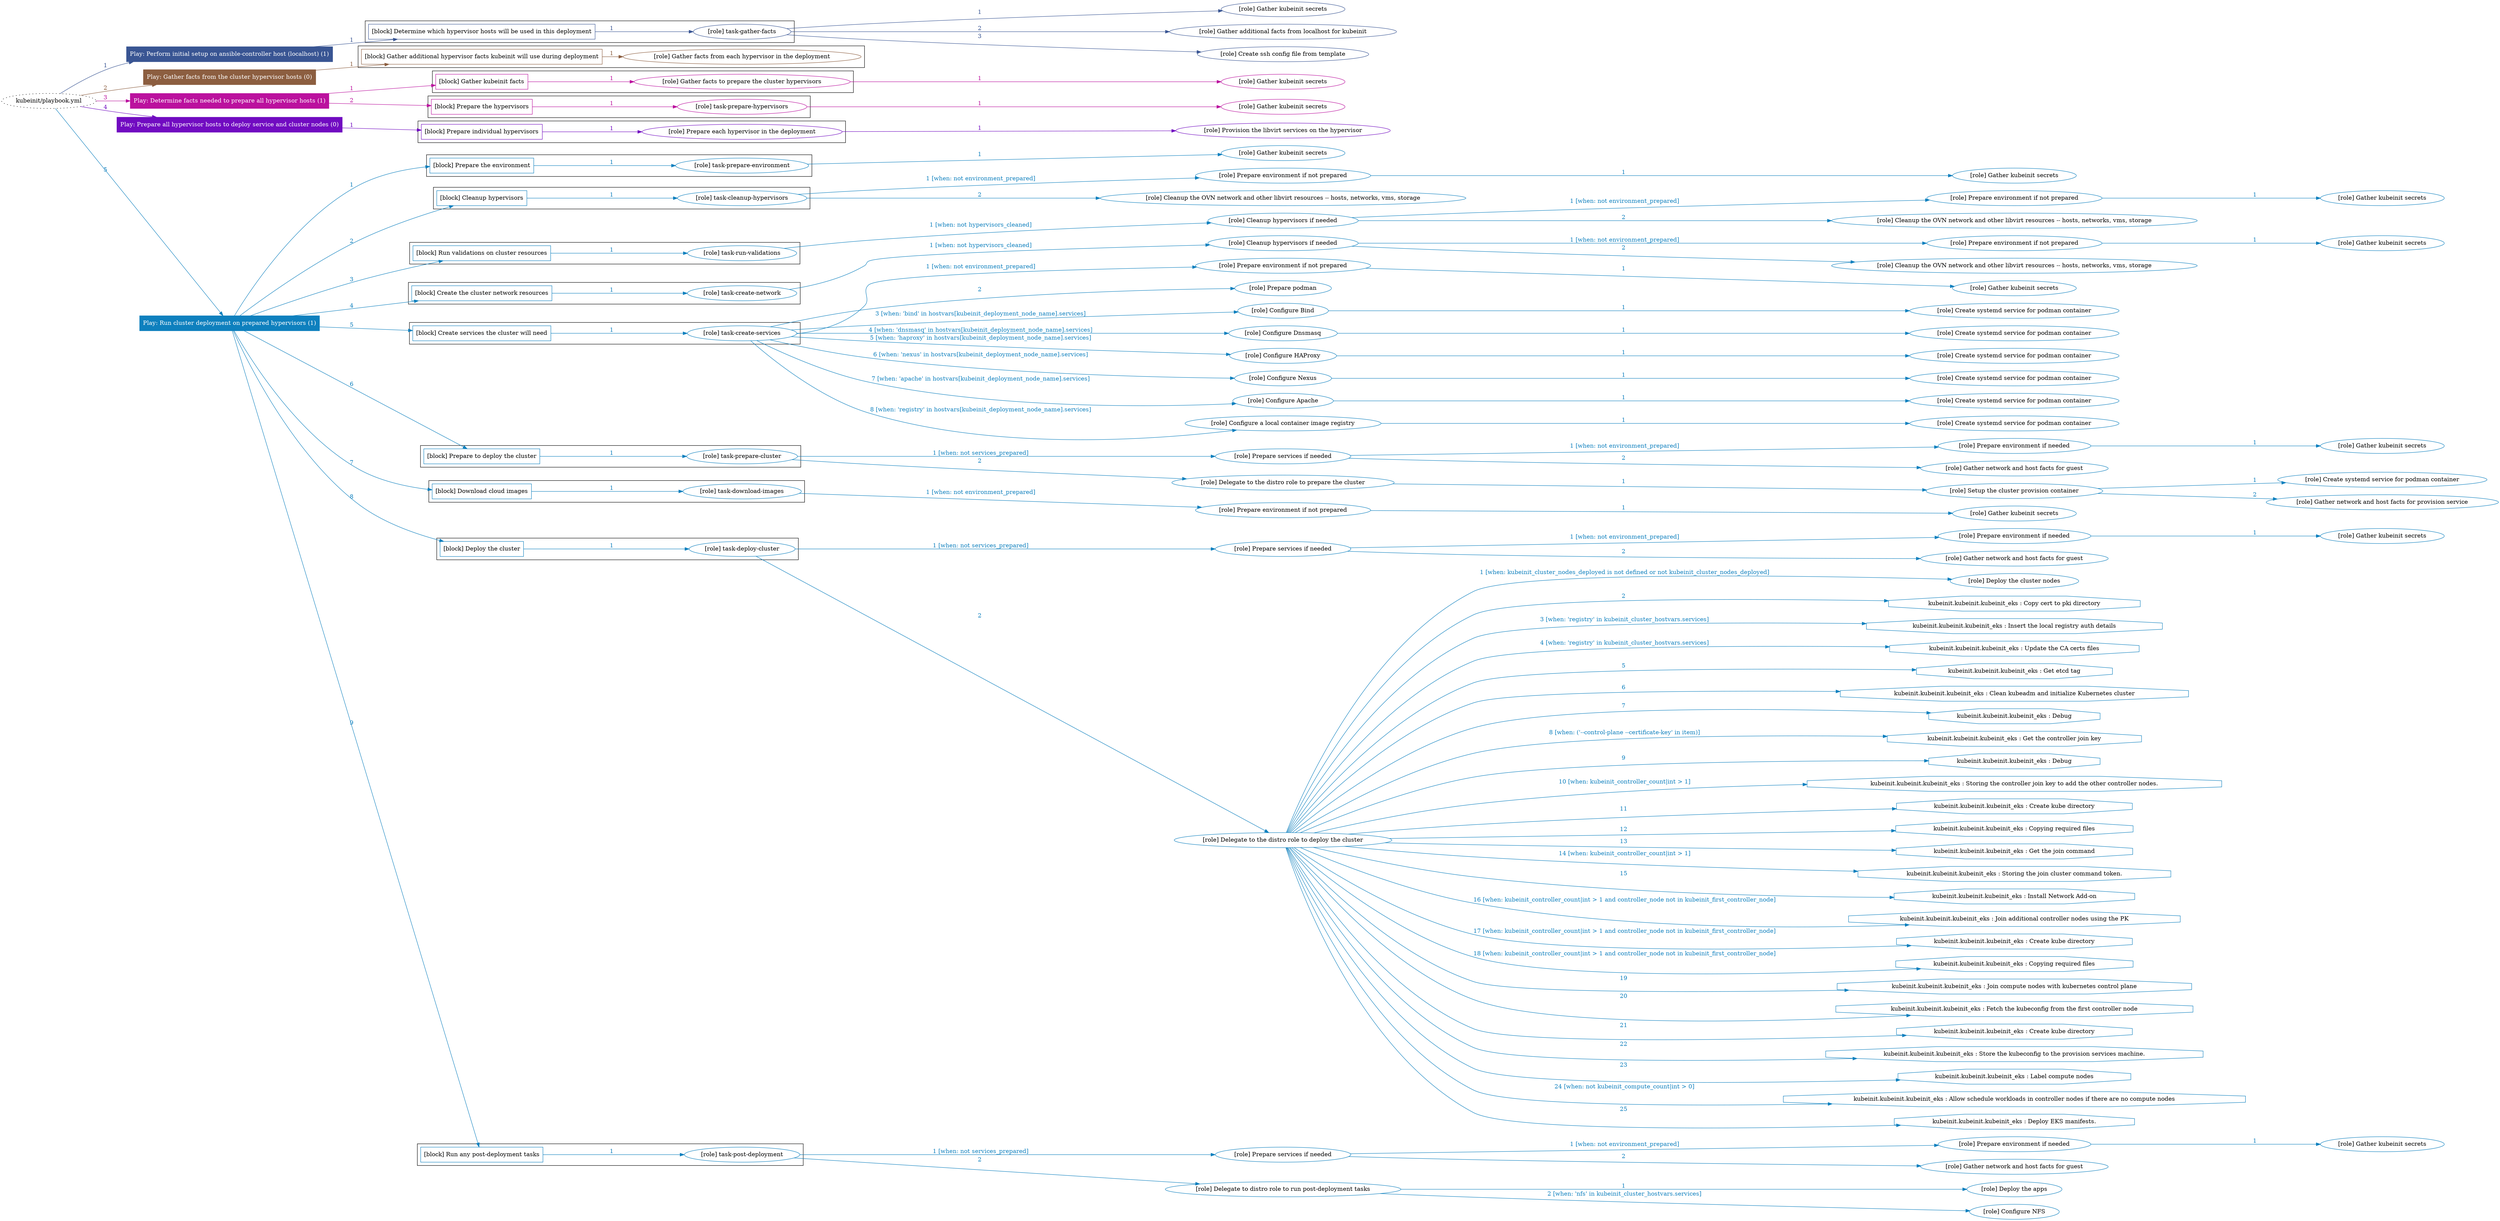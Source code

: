 digraph {
	graph [concentrate=true ordering=in rankdir=LR ratio=fill]
	edge [esep=5 sep=10]
	"kubeinit/playbook.yml" [URL="/home/runner/work/kubeinit/kubeinit/kubeinit/playbook.yml" id=playbook_3ee952a2 style=dotted]
	play_ba0feb78 [label="Play: Perform initial setup on ansible-controller host (localhost) (1)" URL="/home/runner/work/kubeinit/kubeinit/kubeinit/playbook.yml" color="#395593" fontcolor="#ffffff" id=play_ba0feb78 shape=box style=filled tooltip=localhost]
	"kubeinit/playbook.yml" -> play_ba0feb78 [label="1 " color="#395593" fontcolor="#395593" id=edge_c7c67ea5 labeltooltip="1 " tooltip="1 "]
	subgraph "Gather kubeinit secrets" {
		role_944cac43 [label="[role] Gather kubeinit secrets" URL="/home/runner/.ansible/collections/ansible_collections/kubeinit/kubeinit/roles/kubeinit_prepare/tasks/build_hypervisors_group.yml" color="#395593" id=role_944cac43 tooltip="Gather kubeinit secrets"]
	}
	subgraph "Gather additional facts from localhost for kubeinit" {
		role_62daacd0 [label="[role] Gather additional facts from localhost for kubeinit" URL="/home/runner/.ansible/collections/ansible_collections/kubeinit/kubeinit/roles/kubeinit_prepare/tasks/build_hypervisors_group.yml" color="#395593" id=role_62daacd0 tooltip="Gather additional facts from localhost for kubeinit"]
	}
	subgraph "Create ssh config file from template" {
		role_343d8e26 [label="[role] Create ssh config file from template" URL="/home/runner/.ansible/collections/ansible_collections/kubeinit/kubeinit/roles/kubeinit_prepare/tasks/build_hypervisors_group.yml" color="#395593" id=role_343d8e26 tooltip="Create ssh config file from template"]
	}
	subgraph "task-gather-facts" {
		role_5408a640 [label="[role] task-gather-facts" URL="/home/runner/work/kubeinit/kubeinit/kubeinit/playbook.yml" color="#395593" id=role_5408a640 tooltip="task-gather-facts"]
		role_5408a640 -> role_944cac43 [label="1 " color="#395593" fontcolor="#395593" id=edge_945eb124 labeltooltip="1 " tooltip="1 "]
		role_5408a640 -> role_62daacd0 [label="2 " color="#395593" fontcolor="#395593" id=edge_cf0cb729 labeltooltip="2 " tooltip="2 "]
		role_5408a640 -> role_343d8e26 [label="3 " color="#395593" fontcolor="#395593" id=edge_506ab3a7 labeltooltip="3 " tooltip="3 "]
	}
	subgraph "Play: Perform initial setup on ansible-controller host (localhost) (1)" {
		play_ba0feb78 -> block_be2eff20 [label=1 color="#395593" fontcolor="#395593" id=edge_b056ac0c labeltooltip=1 tooltip=1]
		subgraph cluster_block_be2eff20 {
			block_be2eff20 [label="[block] Determine which hypervisor hosts will be used in this deployment" URL="/home/runner/work/kubeinit/kubeinit/kubeinit/playbook.yml" color="#395593" id=block_be2eff20 labeltooltip="Determine which hypervisor hosts will be used in this deployment" shape=box tooltip="Determine which hypervisor hosts will be used in this deployment"]
			block_be2eff20 -> role_5408a640 [label="1 " color="#395593" fontcolor="#395593" id=edge_d4e45f1b labeltooltip="1 " tooltip="1 "]
		}
	}
	play_84fc881b [label="Play: Gather facts from the cluster hypervisor hosts (0)" URL="/home/runner/work/kubeinit/kubeinit/kubeinit/playbook.yml" color="#8c5e40" fontcolor="#ffffff" id=play_84fc881b shape=box style=filled tooltip="Play: Gather facts from the cluster hypervisor hosts (0)"]
	"kubeinit/playbook.yml" -> play_84fc881b [label="2 " color="#8c5e40" fontcolor="#8c5e40" id=edge_6d83d24b labeltooltip="2 " tooltip="2 "]
	subgraph "Gather facts from each hypervisor in the deployment" {
		role_9ac9ac7e [label="[role] Gather facts from each hypervisor in the deployment" URL="/home/runner/work/kubeinit/kubeinit/kubeinit/playbook.yml" color="#8c5e40" id=role_9ac9ac7e tooltip="Gather facts from each hypervisor in the deployment"]
	}
	subgraph "Play: Gather facts from the cluster hypervisor hosts (0)" {
		play_84fc881b -> block_0f84c279 [label=1 color="#8c5e40" fontcolor="#8c5e40" id=edge_219bf126 labeltooltip=1 tooltip=1]
		subgraph cluster_block_0f84c279 {
			block_0f84c279 [label="[block] Gather additional hypervisor facts kubeinit will use during deployment" URL="/home/runner/work/kubeinit/kubeinit/kubeinit/playbook.yml" color="#8c5e40" id=block_0f84c279 labeltooltip="Gather additional hypervisor facts kubeinit will use during deployment" shape=box tooltip="Gather additional hypervisor facts kubeinit will use during deployment"]
			block_0f84c279 -> role_9ac9ac7e [label="1 " color="#8c5e40" fontcolor="#8c5e40" id=edge_7ecad53a labeltooltip="1 " tooltip="1 "]
		}
	}
	play_9b468c0a [label="Play: Determine facts needed to prepare all hypervisor hosts (1)" URL="/home/runner/work/kubeinit/kubeinit/kubeinit/playbook.yml" color="#bb119e" fontcolor="#ffffff" id=play_9b468c0a shape=box style=filled tooltip=localhost]
	"kubeinit/playbook.yml" -> play_9b468c0a [label="3 " color="#bb119e" fontcolor="#bb119e" id=edge_231fa769 labeltooltip="3 " tooltip="3 "]
	subgraph "Gather kubeinit secrets" {
		role_0b7d9aa3 [label="[role] Gather kubeinit secrets" URL="/home/runner/.ansible/collections/ansible_collections/kubeinit/kubeinit/roles/kubeinit_prepare/tasks/gather_kubeinit_facts.yml" color="#bb119e" id=role_0b7d9aa3 tooltip="Gather kubeinit secrets"]
	}
	subgraph "Gather facts to prepare the cluster hypervisors" {
		role_aadf6591 [label="[role] Gather facts to prepare the cluster hypervisors" URL="/home/runner/work/kubeinit/kubeinit/kubeinit/playbook.yml" color="#bb119e" id=role_aadf6591 tooltip="Gather facts to prepare the cluster hypervisors"]
		role_aadf6591 -> role_0b7d9aa3 [label="1 " color="#bb119e" fontcolor="#bb119e" id=edge_06341529 labeltooltip="1 " tooltip="1 "]
	}
	subgraph "Gather kubeinit secrets" {
		role_3a18604d [label="[role] Gather kubeinit secrets" URL="/home/runner/.ansible/collections/ansible_collections/kubeinit/kubeinit/roles/kubeinit_prepare/tasks/gather_kubeinit_facts.yml" color="#bb119e" id=role_3a18604d tooltip="Gather kubeinit secrets"]
	}
	subgraph "task-prepare-hypervisors" {
		role_859c8a1f [label="[role] task-prepare-hypervisors" URL="/home/runner/work/kubeinit/kubeinit/kubeinit/playbook.yml" color="#bb119e" id=role_859c8a1f tooltip="task-prepare-hypervisors"]
		role_859c8a1f -> role_3a18604d [label="1 " color="#bb119e" fontcolor="#bb119e" id=edge_ebeebd54 labeltooltip="1 " tooltip="1 "]
	}
	subgraph "Play: Determine facts needed to prepare all hypervisor hosts (1)" {
		play_9b468c0a -> block_e775e831 [label=1 color="#bb119e" fontcolor="#bb119e" id=edge_fc9d6da8 labeltooltip=1 tooltip=1]
		subgraph cluster_block_e775e831 {
			block_e775e831 [label="[block] Gather kubeinit facts" URL="/home/runner/work/kubeinit/kubeinit/kubeinit/playbook.yml" color="#bb119e" id=block_e775e831 labeltooltip="Gather kubeinit facts" shape=box tooltip="Gather kubeinit facts"]
			block_e775e831 -> role_aadf6591 [label="1 " color="#bb119e" fontcolor="#bb119e" id=edge_c0a88094 labeltooltip="1 " tooltip="1 "]
		}
		play_9b468c0a -> block_c07fa88f [label=2 color="#bb119e" fontcolor="#bb119e" id=edge_c18ee586 labeltooltip=2 tooltip=2]
		subgraph cluster_block_c07fa88f {
			block_c07fa88f [label="[block] Prepare the hypervisors" URL="/home/runner/work/kubeinit/kubeinit/kubeinit/playbook.yml" color="#bb119e" id=block_c07fa88f labeltooltip="Prepare the hypervisors" shape=box tooltip="Prepare the hypervisors"]
			block_c07fa88f -> role_859c8a1f [label="1 " color="#bb119e" fontcolor="#bb119e" id=edge_913e4cd0 labeltooltip="1 " tooltip="1 "]
		}
	}
	play_32a0a2e1 [label="Play: Prepare all hypervisor hosts to deploy service and cluster nodes (0)" URL="/home/runner/work/kubeinit/kubeinit/kubeinit/playbook.yml" color="#710bc1" fontcolor="#ffffff" id=play_32a0a2e1 shape=box style=filled tooltip="Play: Prepare all hypervisor hosts to deploy service and cluster nodes (0)"]
	"kubeinit/playbook.yml" -> play_32a0a2e1 [label="4 " color="#710bc1" fontcolor="#710bc1" id=edge_dfdbf55c labeltooltip="4 " tooltip="4 "]
	subgraph "Provision the libvirt services on the hypervisor" {
		role_734786d5 [label="[role] Provision the libvirt services on the hypervisor" URL="/home/runner/.ansible/collections/ansible_collections/kubeinit/kubeinit/roles/kubeinit_prepare/tasks/prepare_hypervisor.yml" color="#710bc1" id=role_734786d5 tooltip="Provision the libvirt services on the hypervisor"]
	}
	subgraph "Prepare each hypervisor in the deployment" {
		role_32196d3d [label="[role] Prepare each hypervisor in the deployment" URL="/home/runner/work/kubeinit/kubeinit/kubeinit/playbook.yml" color="#710bc1" id=role_32196d3d tooltip="Prepare each hypervisor in the deployment"]
		role_32196d3d -> role_734786d5 [label="1 " color="#710bc1" fontcolor="#710bc1" id=edge_f4b572ef labeltooltip="1 " tooltip="1 "]
	}
	subgraph "Play: Prepare all hypervisor hosts to deploy service and cluster nodes (0)" {
		play_32a0a2e1 -> block_78fc3a01 [label=1 color="#710bc1" fontcolor="#710bc1" id=edge_8055359b labeltooltip=1 tooltip=1]
		subgraph cluster_block_78fc3a01 {
			block_78fc3a01 [label="[block] Prepare individual hypervisors" URL="/home/runner/work/kubeinit/kubeinit/kubeinit/playbook.yml" color="#710bc1" id=block_78fc3a01 labeltooltip="Prepare individual hypervisors" shape=box tooltip="Prepare individual hypervisors"]
			block_78fc3a01 -> role_32196d3d [label="1 " color="#710bc1" fontcolor="#710bc1" id=edge_0a0dc5bd labeltooltip="1 " tooltip="1 "]
		}
	}
	play_aada8bc4 [label="Play: Run cluster deployment on prepared hypervisors (1)" URL="/home/runner/work/kubeinit/kubeinit/kubeinit/playbook.yml" color="#0e80be" fontcolor="#ffffff" id=play_aada8bc4 shape=box style=filled tooltip=localhost]
	"kubeinit/playbook.yml" -> play_aada8bc4 [label="5 " color="#0e80be" fontcolor="#0e80be" id=edge_956b2586 labeltooltip="5 " tooltip="5 "]
	subgraph "Gather kubeinit secrets" {
		role_219ef1f2 [label="[role] Gather kubeinit secrets" URL="/home/runner/.ansible/collections/ansible_collections/kubeinit/kubeinit/roles/kubeinit_prepare/tasks/gather_kubeinit_facts.yml" color="#0e80be" id=role_219ef1f2 tooltip="Gather kubeinit secrets"]
	}
	subgraph "task-prepare-environment" {
		role_6a949d13 [label="[role] task-prepare-environment" URL="/home/runner/work/kubeinit/kubeinit/kubeinit/playbook.yml" color="#0e80be" id=role_6a949d13 tooltip="task-prepare-environment"]
		role_6a949d13 -> role_219ef1f2 [label="1 " color="#0e80be" fontcolor="#0e80be" id=edge_9e293e15 labeltooltip="1 " tooltip="1 "]
	}
	subgraph "Gather kubeinit secrets" {
		role_154ec38b [label="[role] Gather kubeinit secrets" URL="/home/runner/.ansible/collections/ansible_collections/kubeinit/kubeinit/roles/kubeinit_prepare/tasks/gather_kubeinit_facts.yml" color="#0e80be" id=role_154ec38b tooltip="Gather kubeinit secrets"]
	}
	subgraph "Prepare environment if not prepared" {
		role_ecf63619 [label="[role] Prepare environment if not prepared" URL="/home/runner/.ansible/collections/ansible_collections/kubeinit/kubeinit/roles/kubeinit_prepare/tasks/cleanup_hypervisors.yml" color="#0e80be" id=role_ecf63619 tooltip="Prepare environment if not prepared"]
		role_ecf63619 -> role_154ec38b [label="1 " color="#0e80be" fontcolor="#0e80be" id=edge_0348b186 labeltooltip="1 " tooltip="1 "]
	}
	subgraph "Cleanup the OVN network and other libvirt resources -- hosts, networks, vms, storage" {
		role_65b3e72e [label="[role] Cleanup the OVN network and other libvirt resources -- hosts, networks, vms, storage" URL="/home/runner/.ansible/collections/ansible_collections/kubeinit/kubeinit/roles/kubeinit_prepare/tasks/cleanup_hypervisors.yml" color="#0e80be" id=role_65b3e72e tooltip="Cleanup the OVN network and other libvirt resources -- hosts, networks, vms, storage"]
	}
	subgraph "task-cleanup-hypervisors" {
		role_6dd6a771 [label="[role] task-cleanup-hypervisors" URL="/home/runner/work/kubeinit/kubeinit/kubeinit/playbook.yml" color="#0e80be" id=role_6dd6a771 tooltip="task-cleanup-hypervisors"]
		role_6dd6a771 -> role_ecf63619 [label="1 [when: not environment_prepared]" color="#0e80be" fontcolor="#0e80be" id=edge_b43eeb0f labeltooltip="1 [when: not environment_prepared]" tooltip="1 [when: not environment_prepared]"]
		role_6dd6a771 -> role_65b3e72e [label="2 " color="#0e80be" fontcolor="#0e80be" id=edge_33b41bdb labeltooltip="2 " tooltip="2 "]
	}
	subgraph "Gather kubeinit secrets" {
		role_d6b7e18d [label="[role] Gather kubeinit secrets" URL="/home/runner/.ansible/collections/ansible_collections/kubeinit/kubeinit/roles/kubeinit_prepare/tasks/gather_kubeinit_facts.yml" color="#0e80be" id=role_d6b7e18d tooltip="Gather kubeinit secrets"]
	}
	subgraph "Prepare environment if not prepared" {
		role_f5e066d1 [label="[role] Prepare environment if not prepared" URL="/home/runner/.ansible/collections/ansible_collections/kubeinit/kubeinit/roles/kubeinit_prepare/tasks/cleanup_hypervisors.yml" color="#0e80be" id=role_f5e066d1 tooltip="Prepare environment if not prepared"]
		role_f5e066d1 -> role_d6b7e18d [label="1 " color="#0e80be" fontcolor="#0e80be" id=edge_116c729b labeltooltip="1 " tooltip="1 "]
	}
	subgraph "Cleanup the OVN network and other libvirt resources -- hosts, networks, vms, storage" {
		role_8f8931eb [label="[role] Cleanup the OVN network and other libvirt resources -- hosts, networks, vms, storage" URL="/home/runner/.ansible/collections/ansible_collections/kubeinit/kubeinit/roles/kubeinit_prepare/tasks/cleanup_hypervisors.yml" color="#0e80be" id=role_8f8931eb tooltip="Cleanup the OVN network and other libvirt resources -- hosts, networks, vms, storage"]
	}
	subgraph "Cleanup hypervisors if needed" {
		role_5294849a [label="[role] Cleanup hypervisors if needed" URL="/home/runner/.ansible/collections/ansible_collections/kubeinit/kubeinit/roles/kubeinit_validations/tasks/main.yml" color="#0e80be" id=role_5294849a tooltip="Cleanup hypervisors if needed"]
		role_5294849a -> role_f5e066d1 [label="1 [when: not environment_prepared]" color="#0e80be" fontcolor="#0e80be" id=edge_402080b1 labeltooltip="1 [when: not environment_prepared]" tooltip="1 [when: not environment_prepared]"]
		role_5294849a -> role_8f8931eb [label="2 " color="#0e80be" fontcolor="#0e80be" id=edge_6e6b451e labeltooltip="2 " tooltip="2 "]
	}
	subgraph "task-run-validations" {
		role_e1a011eb [label="[role] task-run-validations" URL="/home/runner/work/kubeinit/kubeinit/kubeinit/playbook.yml" color="#0e80be" id=role_e1a011eb tooltip="task-run-validations"]
		role_e1a011eb -> role_5294849a [label="1 [when: not hypervisors_cleaned]" color="#0e80be" fontcolor="#0e80be" id=edge_2e650e4e labeltooltip="1 [when: not hypervisors_cleaned]" tooltip="1 [when: not hypervisors_cleaned]"]
	}
	subgraph "Gather kubeinit secrets" {
		role_7a408ee8 [label="[role] Gather kubeinit secrets" URL="/home/runner/.ansible/collections/ansible_collections/kubeinit/kubeinit/roles/kubeinit_prepare/tasks/gather_kubeinit_facts.yml" color="#0e80be" id=role_7a408ee8 tooltip="Gather kubeinit secrets"]
	}
	subgraph "Prepare environment if not prepared" {
		role_19ba0c02 [label="[role] Prepare environment if not prepared" URL="/home/runner/.ansible/collections/ansible_collections/kubeinit/kubeinit/roles/kubeinit_prepare/tasks/cleanup_hypervisors.yml" color="#0e80be" id=role_19ba0c02 tooltip="Prepare environment if not prepared"]
		role_19ba0c02 -> role_7a408ee8 [label="1 " color="#0e80be" fontcolor="#0e80be" id=edge_de8446d5 labeltooltip="1 " tooltip="1 "]
	}
	subgraph "Cleanup the OVN network and other libvirt resources -- hosts, networks, vms, storage" {
		role_c44964db [label="[role] Cleanup the OVN network and other libvirt resources -- hosts, networks, vms, storage" URL="/home/runner/.ansible/collections/ansible_collections/kubeinit/kubeinit/roles/kubeinit_prepare/tasks/cleanup_hypervisors.yml" color="#0e80be" id=role_c44964db tooltip="Cleanup the OVN network and other libvirt resources -- hosts, networks, vms, storage"]
	}
	subgraph "Cleanup hypervisors if needed" {
		role_e7741ccf [label="[role] Cleanup hypervisors if needed" URL="/home/runner/.ansible/collections/ansible_collections/kubeinit/kubeinit/roles/kubeinit_libvirt/tasks/create_network.yml" color="#0e80be" id=role_e7741ccf tooltip="Cleanup hypervisors if needed"]
		role_e7741ccf -> role_19ba0c02 [label="1 [when: not environment_prepared]" color="#0e80be" fontcolor="#0e80be" id=edge_13bd6cd9 labeltooltip="1 [when: not environment_prepared]" tooltip="1 [when: not environment_prepared]"]
		role_e7741ccf -> role_c44964db [label="2 " color="#0e80be" fontcolor="#0e80be" id=edge_70a75812 labeltooltip="2 " tooltip="2 "]
	}
	subgraph "task-create-network" {
		role_71255d8a [label="[role] task-create-network" URL="/home/runner/work/kubeinit/kubeinit/kubeinit/playbook.yml" color="#0e80be" id=role_71255d8a tooltip="task-create-network"]
		role_71255d8a -> role_e7741ccf [label="1 [when: not hypervisors_cleaned]" color="#0e80be" fontcolor="#0e80be" id=edge_6c435be8 labeltooltip="1 [when: not hypervisors_cleaned]" tooltip="1 [when: not hypervisors_cleaned]"]
	}
	subgraph "Gather kubeinit secrets" {
		role_8c3a1433 [label="[role] Gather kubeinit secrets" URL="/home/runner/.ansible/collections/ansible_collections/kubeinit/kubeinit/roles/kubeinit_prepare/tasks/gather_kubeinit_facts.yml" color="#0e80be" id=role_8c3a1433 tooltip="Gather kubeinit secrets"]
	}
	subgraph "Prepare environment if not prepared" {
		role_3698e3f4 [label="[role] Prepare environment if not prepared" URL="/home/runner/.ansible/collections/ansible_collections/kubeinit/kubeinit/roles/kubeinit_services/tasks/main.yml" color="#0e80be" id=role_3698e3f4 tooltip="Prepare environment if not prepared"]
		role_3698e3f4 -> role_8c3a1433 [label="1 " color="#0e80be" fontcolor="#0e80be" id=edge_ffa4a5c5 labeltooltip="1 " tooltip="1 "]
	}
	subgraph "Prepare podman" {
		role_c920841e [label="[role] Prepare podman" URL="/home/runner/.ansible/collections/ansible_collections/kubeinit/kubeinit/roles/kubeinit_services/tasks/00_create_service_pod.yml" color="#0e80be" id=role_c920841e tooltip="Prepare podman"]
	}
	subgraph "Create systemd service for podman container" {
		role_0ca96766 [label="[role] Create systemd service for podman container" URL="/home/runner/.ansible/collections/ansible_collections/kubeinit/kubeinit/roles/kubeinit_bind/tasks/main.yml" color="#0e80be" id=role_0ca96766 tooltip="Create systemd service for podman container"]
	}
	subgraph "Configure Bind" {
		role_e1989f55 [label="[role] Configure Bind" URL="/home/runner/.ansible/collections/ansible_collections/kubeinit/kubeinit/roles/kubeinit_services/tasks/start_services_containers.yml" color="#0e80be" id=role_e1989f55 tooltip="Configure Bind"]
		role_e1989f55 -> role_0ca96766 [label="1 " color="#0e80be" fontcolor="#0e80be" id=edge_5487c309 labeltooltip="1 " tooltip="1 "]
	}
	subgraph "Create systemd service for podman container" {
		role_c1ead848 [label="[role] Create systemd service for podman container" URL="/home/runner/.ansible/collections/ansible_collections/kubeinit/kubeinit/roles/kubeinit_dnsmasq/tasks/main.yml" color="#0e80be" id=role_c1ead848 tooltip="Create systemd service for podman container"]
	}
	subgraph "Configure Dnsmasq" {
		role_43e8c555 [label="[role] Configure Dnsmasq" URL="/home/runner/.ansible/collections/ansible_collections/kubeinit/kubeinit/roles/kubeinit_services/tasks/start_services_containers.yml" color="#0e80be" id=role_43e8c555 tooltip="Configure Dnsmasq"]
		role_43e8c555 -> role_c1ead848 [label="1 " color="#0e80be" fontcolor="#0e80be" id=edge_f9543c48 labeltooltip="1 " tooltip="1 "]
	}
	subgraph "Create systemd service for podman container" {
		role_979e39d3 [label="[role] Create systemd service for podman container" URL="/home/runner/.ansible/collections/ansible_collections/kubeinit/kubeinit/roles/kubeinit_haproxy/tasks/main.yml" color="#0e80be" id=role_979e39d3 tooltip="Create systemd service for podman container"]
	}
	subgraph "Configure HAProxy" {
		role_10c16a56 [label="[role] Configure HAProxy" URL="/home/runner/.ansible/collections/ansible_collections/kubeinit/kubeinit/roles/kubeinit_services/tasks/start_services_containers.yml" color="#0e80be" id=role_10c16a56 tooltip="Configure HAProxy"]
		role_10c16a56 -> role_979e39d3 [label="1 " color="#0e80be" fontcolor="#0e80be" id=edge_4eabda1a labeltooltip="1 " tooltip="1 "]
	}
	subgraph "Create systemd service for podman container" {
		role_e7290d85 [label="[role] Create systemd service for podman container" URL="/home/runner/.ansible/collections/ansible_collections/kubeinit/kubeinit/roles/kubeinit_nexus/tasks/main.yml" color="#0e80be" id=role_e7290d85 tooltip="Create systemd service for podman container"]
	}
	subgraph "Configure Nexus" {
		role_13c0670f [label="[role] Configure Nexus" URL="/home/runner/.ansible/collections/ansible_collections/kubeinit/kubeinit/roles/kubeinit_services/tasks/start_services_containers.yml" color="#0e80be" id=role_13c0670f tooltip="Configure Nexus"]
		role_13c0670f -> role_e7290d85 [label="1 " color="#0e80be" fontcolor="#0e80be" id=edge_5242ad38 labeltooltip="1 " tooltip="1 "]
	}
	subgraph "Create systemd service for podman container" {
		role_a5ad803c [label="[role] Create systemd service for podman container" URL="/home/runner/.ansible/collections/ansible_collections/kubeinit/kubeinit/roles/kubeinit_apache/tasks/main.yml" color="#0e80be" id=role_a5ad803c tooltip="Create systemd service for podman container"]
	}
	subgraph "Configure Apache" {
		role_4dbca19f [label="[role] Configure Apache" URL="/home/runner/.ansible/collections/ansible_collections/kubeinit/kubeinit/roles/kubeinit_services/tasks/start_services_containers.yml" color="#0e80be" id=role_4dbca19f tooltip="Configure Apache"]
		role_4dbca19f -> role_a5ad803c [label="1 " color="#0e80be" fontcolor="#0e80be" id=edge_9283ff52 labeltooltip="1 " tooltip="1 "]
	}
	subgraph "Create systemd service for podman container" {
		role_d0786bf5 [label="[role] Create systemd service for podman container" URL="/home/runner/.ansible/collections/ansible_collections/kubeinit/kubeinit/roles/kubeinit_registry/tasks/main.yml" color="#0e80be" id=role_d0786bf5 tooltip="Create systemd service for podman container"]
	}
	subgraph "Configure a local container image registry" {
		role_ff06bd6d [label="[role] Configure a local container image registry" URL="/home/runner/.ansible/collections/ansible_collections/kubeinit/kubeinit/roles/kubeinit_services/tasks/start_services_containers.yml" color="#0e80be" id=role_ff06bd6d tooltip="Configure a local container image registry"]
		role_ff06bd6d -> role_d0786bf5 [label="1 " color="#0e80be" fontcolor="#0e80be" id=edge_e9cdff7e labeltooltip="1 " tooltip="1 "]
	}
	subgraph "task-create-services" {
		role_d78fcb65 [label="[role] task-create-services" URL="/home/runner/work/kubeinit/kubeinit/kubeinit/playbook.yml" color="#0e80be" id=role_d78fcb65 tooltip="task-create-services"]
		role_d78fcb65 -> role_3698e3f4 [label="1 [when: not environment_prepared]" color="#0e80be" fontcolor="#0e80be" id=edge_7e58e756 labeltooltip="1 [when: not environment_prepared]" tooltip="1 [when: not environment_prepared]"]
		role_d78fcb65 -> role_c920841e [label="2 " color="#0e80be" fontcolor="#0e80be" id=edge_f440c2f3 labeltooltip="2 " tooltip="2 "]
		role_d78fcb65 -> role_e1989f55 [label="3 [when: 'bind' in hostvars[kubeinit_deployment_node_name].services]" color="#0e80be" fontcolor="#0e80be" id=edge_54c8f2d3 labeltooltip="3 [when: 'bind' in hostvars[kubeinit_deployment_node_name].services]" tooltip="3 [when: 'bind' in hostvars[kubeinit_deployment_node_name].services]"]
		role_d78fcb65 -> role_43e8c555 [label="4 [when: 'dnsmasq' in hostvars[kubeinit_deployment_node_name].services]" color="#0e80be" fontcolor="#0e80be" id=edge_051838d6 labeltooltip="4 [when: 'dnsmasq' in hostvars[kubeinit_deployment_node_name].services]" tooltip="4 [when: 'dnsmasq' in hostvars[kubeinit_deployment_node_name].services]"]
		role_d78fcb65 -> role_10c16a56 [label="5 [when: 'haproxy' in hostvars[kubeinit_deployment_node_name].services]" color="#0e80be" fontcolor="#0e80be" id=edge_8ca86633 labeltooltip="5 [when: 'haproxy' in hostvars[kubeinit_deployment_node_name].services]" tooltip="5 [when: 'haproxy' in hostvars[kubeinit_deployment_node_name].services]"]
		role_d78fcb65 -> role_13c0670f [label="6 [when: 'nexus' in hostvars[kubeinit_deployment_node_name].services]" color="#0e80be" fontcolor="#0e80be" id=edge_eea489c9 labeltooltip="6 [when: 'nexus' in hostvars[kubeinit_deployment_node_name].services]" tooltip="6 [when: 'nexus' in hostvars[kubeinit_deployment_node_name].services]"]
		role_d78fcb65 -> role_4dbca19f [label="7 [when: 'apache' in hostvars[kubeinit_deployment_node_name].services]" color="#0e80be" fontcolor="#0e80be" id=edge_3ae29f43 labeltooltip="7 [when: 'apache' in hostvars[kubeinit_deployment_node_name].services]" tooltip="7 [when: 'apache' in hostvars[kubeinit_deployment_node_name].services]"]
		role_d78fcb65 -> role_ff06bd6d [label="8 [when: 'registry' in hostvars[kubeinit_deployment_node_name].services]" color="#0e80be" fontcolor="#0e80be" id=edge_5f75adaa labeltooltip="8 [when: 'registry' in hostvars[kubeinit_deployment_node_name].services]" tooltip="8 [when: 'registry' in hostvars[kubeinit_deployment_node_name].services]"]
	}
	subgraph "Gather kubeinit secrets" {
		role_e975a576 [label="[role] Gather kubeinit secrets" URL="/home/runner/.ansible/collections/ansible_collections/kubeinit/kubeinit/roles/kubeinit_prepare/tasks/gather_kubeinit_facts.yml" color="#0e80be" id=role_e975a576 tooltip="Gather kubeinit secrets"]
	}
	subgraph "Prepare environment if needed" {
		role_d6d387d6 [label="[role] Prepare environment if needed" URL="/home/runner/.ansible/collections/ansible_collections/kubeinit/kubeinit/roles/kubeinit_services/tasks/prepare_services.yml" color="#0e80be" id=role_d6d387d6 tooltip="Prepare environment if needed"]
		role_d6d387d6 -> role_e975a576 [label="1 " color="#0e80be" fontcolor="#0e80be" id=edge_93392d26 labeltooltip="1 " tooltip="1 "]
	}
	subgraph "Gather network and host facts for guest" {
		role_b24aaa84 [label="[role] Gather network and host facts for guest" URL="/home/runner/.ansible/collections/ansible_collections/kubeinit/kubeinit/roles/kubeinit_services/tasks/prepare_services.yml" color="#0e80be" id=role_b24aaa84 tooltip="Gather network and host facts for guest"]
	}
	subgraph "Prepare services if needed" {
		role_d030cdd6 [label="[role] Prepare services if needed" URL="/home/runner/.ansible/collections/ansible_collections/kubeinit/kubeinit/roles/kubeinit_prepare/tasks/prepare_cluster.yml" color="#0e80be" id=role_d030cdd6 tooltip="Prepare services if needed"]
		role_d030cdd6 -> role_d6d387d6 [label="1 [when: not environment_prepared]" color="#0e80be" fontcolor="#0e80be" id=edge_32467311 labeltooltip="1 [when: not environment_prepared]" tooltip="1 [when: not environment_prepared]"]
		role_d030cdd6 -> role_b24aaa84 [label="2 " color="#0e80be" fontcolor="#0e80be" id=edge_789e96d7 labeltooltip="2 " tooltip="2 "]
	}
	subgraph "Create systemd service for podman container" {
		role_2a5d922f [label="[role] Create systemd service for podman container" URL="/home/runner/.ansible/collections/ansible_collections/kubeinit/kubeinit/roles/kubeinit_services/tasks/create_provision_container.yml" color="#0e80be" id=role_2a5d922f tooltip="Create systemd service for podman container"]
	}
	subgraph "Gather network and host facts for provision service" {
		role_0a3de7d4 [label="[role] Gather network and host facts for provision service" URL="/home/runner/.ansible/collections/ansible_collections/kubeinit/kubeinit/roles/kubeinit_services/tasks/create_provision_container.yml" color="#0e80be" id=role_0a3de7d4 tooltip="Gather network and host facts for provision service"]
	}
	subgraph "Setup the cluster provision container" {
		role_0d5d359a [label="[role] Setup the cluster provision container" URL="/home/runner/.ansible/collections/ansible_collections/kubeinit/kubeinit/roles/kubeinit_eks/tasks/prepare_cluster.yml" color="#0e80be" id=role_0d5d359a tooltip="Setup the cluster provision container"]
		role_0d5d359a -> role_2a5d922f [label="1 " color="#0e80be" fontcolor="#0e80be" id=edge_05ba2c49 labeltooltip="1 " tooltip="1 "]
		role_0d5d359a -> role_0a3de7d4 [label="2 " color="#0e80be" fontcolor="#0e80be" id=edge_988eeb93 labeltooltip="2 " tooltip="2 "]
	}
	subgraph "Delegate to the distro role to prepare the cluster" {
		role_d10fc36a [label="[role] Delegate to the distro role to prepare the cluster" URL="/home/runner/.ansible/collections/ansible_collections/kubeinit/kubeinit/roles/kubeinit_prepare/tasks/prepare_cluster.yml" color="#0e80be" id=role_d10fc36a tooltip="Delegate to the distro role to prepare the cluster"]
		role_d10fc36a -> role_0d5d359a [label="1 " color="#0e80be" fontcolor="#0e80be" id=edge_7759e27e labeltooltip="1 " tooltip="1 "]
	}
	subgraph "task-prepare-cluster" {
		role_3d4c64a2 [label="[role] task-prepare-cluster" URL="/home/runner/work/kubeinit/kubeinit/kubeinit/playbook.yml" color="#0e80be" id=role_3d4c64a2 tooltip="task-prepare-cluster"]
		role_3d4c64a2 -> role_d030cdd6 [label="1 [when: not services_prepared]" color="#0e80be" fontcolor="#0e80be" id=edge_3f15ce41 labeltooltip="1 [when: not services_prepared]" tooltip="1 [when: not services_prepared]"]
		role_3d4c64a2 -> role_d10fc36a [label="2 " color="#0e80be" fontcolor="#0e80be" id=edge_882e4b1f labeltooltip="2 " tooltip="2 "]
	}
	subgraph "Gather kubeinit secrets" {
		role_71ead960 [label="[role] Gather kubeinit secrets" URL="/home/runner/.ansible/collections/ansible_collections/kubeinit/kubeinit/roles/kubeinit_prepare/tasks/gather_kubeinit_facts.yml" color="#0e80be" id=role_71ead960 tooltip="Gather kubeinit secrets"]
	}
	subgraph "Prepare environment if not prepared" {
		role_d39776c5 [label="[role] Prepare environment if not prepared" URL="/home/runner/.ansible/collections/ansible_collections/kubeinit/kubeinit/roles/kubeinit_libvirt/tasks/download_cloud_images.yml" color="#0e80be" id=role_d39776c5 tooltip="Prepare environment if not prepared"]
		role_d39776c5 -> role_71ead960 [label="1 " color="#0e80be" fontcolor="#0e80be" id=edge_68ff8862 labeltooltip="1 " tooltip="1 "]
	}
	subgraph "task-download-images" {
		role_65f86e90 [label="[role] task-download-images" URL="/home/runner/work/kubeinit/kubeinit/kubeinit/playbook.yml" color="#0e80be" id=role_65f86e90 tooltip="task-download-images"]
		role_65f86e90 -> role_d39776c5 [label="1 [when: not environment_prepared]" color="#0e80be" fontcolor="#0e80be" id=edge_3775f94c labeltooltip="1 [when: not environment_prepared]" tooltip="1 [when: not environment_prepared]"]
	}
	subgraph "Gather kubeinit secrets" {
		role_79078b5e [label="[role] Gather kubeinit secrets" URL="/home/runner/.ansible/collections/ansible_collections/kubeinit/kubeinit/roles/kubeinit_prepare/tasks/gather_kubeinit_facts.yml" color="#0e80be" id=role_79078b5e tooltip="Gather kubeinit secrets"]
	}
	subgraph "Prepare environment if needed" {
		role_7baf2057 [label="[role] Prepare environment if needed" URL="/home/runner/.ansible/collections/ansible_collections/kubeinit/kubeinit/roles/kubeinit_services/tasks/prepare_services.yml" color="#0e80be" id=role_7baf2057 tooltip="Prepare environment if needed"]
		role_7baf2057 -> role_79078b5e [label="1 " color="#0e80be" fontcolor="#0e80be" id=edge_80441a12 labeltooltip="1 " tooltip="1 "]
	}
	subgraph "Gather network and host facts for guest" {
		role_955d0e88 [label="[role] Gather network and host facts for guest" URL="/home/runner/.ansible/collections/ansible_collections/kubeinit/kubeinit/roles/kubeinit_services/tasks/prepare_services.yml" color="#0e80be" id=role_955d0e88 tooltip="Gather network and host facts for guest"]
	}
	subgraph "Prepare services if needed" {
		role_32a48ece [label="[role] Prepare services if needed" URL="/home/runner/.ansible/collections/ansible_collections/kubeinit/kubeinit/roles/kubeinit_prepare/tasks/deploy_cluster.yml" color="#0e80be" id=role_32a48ece tooltip="Prepare services if needed"]
		role_32a48ece -> role_7baf2057 [label="1 [when: not environment_prepared]" color="#0e80be" fontcolor="#0e80be" id=edge_e42409a1 labeltooltip="1 [when: not environment_prepared]" tooltip="1 [when: not environment_prepared]"]
		role_32a48ece -> role_955d0e88 [label="2 " color="#0e80be" fontcolor="#0e80be" id=edge_4589919d labeltooltip="2 " tooltip="2 "]
	}
	subgraph "Deploy the cluster nodes" {
		role_fe96cb45 [label="[role] Deploy the cluster nodes" URL="/home/runner/.ansible/collections/ansible_collections/kubeinit/kubeinit/roles/kubeinit_eks/tasks/main.yml" color="#0e80be" id=role_fe96cb45 tooltip="Deploy the cluster nodes"]
	}
	subgraph "Delegate to the distro role to deploy the cluster" {
		role_96610287 [label="[role] Delegate to the distro role to deploy the cluster" URL="/home/runner/.ansible/collections/ansible_collections/kubeinit/kubeinit/roles/kubeinit_prepare/tasks/deploy_cluster.yml" color="#0e80be" id=role_96610287 tooltip="Delegate to the distro role to deploy the cluster"]
		role_96610287 -> role_fe96cb45 [label="1 [when: kubeinit_cluster_nodes_deployed is not defined or not kubeinit_cluster_nodes_deployed]" color="#0e80be" fontcolor="#0e80be" id=edge_cc37da82 labeltooltip="1 [when: kubeinit_cluster_nodes_deployed is not defined or not kubeinit_cluster_nodes_deployed]" tooltip="1 [when: kubeinit_cluster_nodes_deployed is not defined or not kubeinit_cluster_nodes_deployed]"]
		task_ed2cc5dd [label="kubeinit.kubeinit.kubeinit_eks : Copy cert to pki directory" URL="/home/runner/.ansible/collections/ansible_collections/kubeinit/kubeinit/roles/kubeinit_eks/tasks/main.yml" color="#0e80be" id=task_ed2cc5dd shape=octagon tooltip="kubeinit.kubeinit.kubeinit_eks : Copy cert to pki directory"]
		role_96610287 -> task_ed2cc5dd [label="2 " color="#0e80be" fontcolor="#0e80be" id=edge_0632d7a0 labeltooltip="2 " tooltip="2 "]
		task_2d5fc180 [label="kubeinit.kubeinit.kubeinit_eks : Insert the local registry auth details" URL="/home/runner/.ansible/collections/ansible_collections/kubeinit/kubeinit/roles/kubeinit_eks/tasks/main.yml" color="#0e80be" id=task_2d5fc180 shape=octagon tooltip="kubeinit.kubeinit.kubeinit_eks : Insert the local registry auth details"]
		role_96610287 -> task_2d5fc180 [label="3 [when: 'registry' in kubeinit_cluster_hostvars.services]" color="#0e80be" fontcolor="#0e80be" id=edge_6c37b4b2 labeltooltip="3 [when: 'registry' in kubeinit_cluster_hostvars.services]" tooltip="3 [when: 'registry' in kubeinit_cluster_hostvars.services]"]
		task_7ea41357 [label="kubeinit.kubeinit.kubeinit_eks : Update the CA certs files" URL="/home/runner/.ansible/collections/ansible_collections/kubeinit/kubeinit/roles/kubeinit_eks/tasks/main.yml" color="#0e80be" id=task_7ea41357 shape=octagon tooltip="kubeinit.kubeinit.kubeinit_eks : Update the CA certs files"]
		role_96610287 -> task_7ea41357 [label="4 [when: 'registry' in kubeinit_cluster_hostvars.services]" color="#0e80be" fontcolor="#0e80be" id=edge_7acf4bf4 labeltooltip="4 [when: 'registry' in kubeinit_cluster_hostvars.services]" tooltip="4 [when: 'registry' in kubeinit_cluster_hostvars.services]"]
		task_ac78ff33 [label="kubeinit.kubeinit.kubeinit_eks : Get etcd tag" URL="/home/runner/.ansible/collections/ansible_collections/kubeinit/kubeinit/roles/kubeinit_eks/tasks/main.yml" color="#0e80be" id=task_ac78ff33 shape=octagon tooltip="kubeinit.kubeinit.kubeinit_eks : Get etcd tag"]
		role_96610287 -> task_ac78ff33 [label="5 " color="#0e80be" fontcolor="#0e80be" id=edge_62f15d85 labeltooltip="5 " tooltip="5 "]
		task_dd6cc4f6 [label="kubeinit.kubeinit.kubeinit_eks : Clean kubeadm and initialize Kubernetes cluster" URL="/home/runner/.ansible/collections/ansible_collections/kubeinit/kubeinit/roles/kubeinit_eks/tasks/main.yml" color="#0e80be" id=task_dd6cc4f6 shape=octagon tooltip="kubeinit.kubeinit.kubeinit_eks : Clean kubeadm and initialize Kubernetes cluster"]
		role_96610287 -> task_dd6cc4f6 [label="6 " color="#0e80be" fontcolor="#0e80be" id=edge_7461f592 labeltooltip="6 " tooltip="6 "]
		task_1e4f0a2d [label="kubeinit.kubeinit.kubeinit_eks : Debug" URL="/home/runner/.ansible/collections/ansible_collections/kubeinit/kubeinit/roles/kubeinit_eks/tasks/main.yml" color="#0e80be" id=task_1e4f0a2d shape=octagon tooltip="kubeinit.kubeinit.kubeinit_eks : Debug"]
		role_96610287 -> task_1e4f0a2d [label="7 " color="#0e80be" fontcolor="#0e80be" id=edge_36d5a209 labeltooltip="7 " tooltip="7 "]
		task_91870e49 [label="kubeinit.kubeinit.kubeinit_eks : Get the controller join key" URL="/home/runner/.ansible/collections/ansible_collections/kubeinit/kubeinit/roles/kubeinit_eks/tasks/main.yml" color="#0e80be" id=task_91870e49 shape=octagon tooltip="kubeinit.kubeinit.kubeinit_eks : Get the controller join key"]
		role_96610287 -> task_91870e49 [label="8 [when: ('--control-plane --certificate-key' in item)]" color="#0e80be" fontcolor="#0e80be" id=edge_3c132327 labeltooltip="8 [when: ('--control-plane --certificate-key' in item)]" tooltip="8 [when: ('--control-plane --certificate-key' in item)]"]
		task_4fa732cf [label="kubeinit.kubeinit.kubeinit_eks : Debug" URL="/home/runner/.ansible/collections/ansible_collections/kubeinit/kubeinit/roles/kubeinit_eks/tasks/main.yml" color="#0e80be" id=task_4fa732cf shape=octagon tooltip="kubeinit.kubeinit.kubeinit_eks : Debug"]
		role_96610287 -> task_4fa732cf [label="9 " color="#0e80be" fontcolor="#0e80be" id=edge_67970257 labeltooltip="9 " tooltip="9 "]
		task_63ec91b5 [label="kubeinit.kubeinit.kubeinit_eks : Storing the controller join key to add the other controller nodes." URL="/home/runner/.ansible/collections/ansible_collections/kubeinit/kubeinit/roles/kubeinit_eks/tasks/main.yml" color="#0e80be" id=task_63ec91b5 shape=octagon tooltip="kubeinit.kubeinit.kubeinit_eks : Storing the controller join key to add the other controller nodes."]
		role_96610287 -> task_63ec91b5 [label="10 [when: kubeinit_controller_count|int > 1]" color="#0e80be" fontcolor="#0e80be" id=edge_6beb2bbd labeltooltip="10 [when: kubeinit_controller_count|int > 1]" tooltip="10 [when: kubeinit_controller_count|int > 1]"]
		task_4f04f94f [label="kubeinit.kubeinit.kubeinit_eks : Create kube directory" URL="/home/runner/.ansible/collections/ansible_collections/kubeinit/kubeinit/roles/kubeinit_eks/tasks/main.yml" color="#0e80be" id=task_4f04f94f shape=octagon tooltip="kubeinit.kubeinit.kubeinit_eks : Create kube directory"]
		role_96610287 -> task_4f04f94f [label="11 " color="#0e80be" fontcolor="#0e80be" id=edge_ed1045f7 labeltooltip="11 " tooltip="11 "]
		task_cd50a5d8 [label="kubeinit.kubeinit.kubeinit_eks : Copying required files" URL="/home/runner/.ansible/collections/ansible_collections/kubeinit/kubeinit/roles/kubeinit_eks/tasks/main.yml" color="#0e80be" id=task_cd50a5d8 shape=octagon tooltip="kubeinit.kubeinit.kubeinit_eks : Copying required files"]
		role_96610287 -> task_cd50a5d8 [label="12 " color="#0e80be" fontcolor="#0e80be" id=edge_423368d2 labeltooltip="12 " tooltip="12 "]
		task_d38497de [label="kubeinit.kubeinit.kubeinit_eks : Get the join command" URL="/home/runner/.ansible/collections/ansible_collections/kubeinit/kubeinit/roles/kubeinit_eks/tasks/main.yml" color="#0e80be" id=task_d38497de shape=octagon tooltip="kubeinit.kubeinit.kubeinit_eks : Get the join command"]
		role_96610287 -> task_d38497de [label="13 " color="#0e80be" fontcolor="#0e80be" id=edge_f0a22faf labeltooltip="13 " tooltip="13 "]
		task_3157c7c7 [label="kubeinit.kubeinit.kubeinit_eks : Storing the join cluster command token." URL="/home/runner/.ansible/collections/ansible_collections/kubeinit/kubeinit/roles/kubeinit_eks/tasks/main.yml" color="#0e80be" id=task_3157c7c7 shape=octagon tooltip="kubeinit.kubeinit.kubeinit_eks : Storing the join cluster command token."]
		role_96610287 -> task_3157c7c7 [label="14 [when: kubeinit_controller_count|int > 1]" color="#0e80be" fontcolor="#0e80be" id=edge_b2377aeb labeltooltip="14 [when: kubeinit_controller_count|int > 1]" tooltip="14 [when: kubeinit_controller_count|int > 1]"]
		task_45ea0205 [label="kubeinit.kubeinit.kubeinit_eks : Install Network Add-on" URL="/home/runner/.ansible/collections/ansible_collections/kubeinit/kubeinit/roles/kubeinit_eks/tasks/main.yml" color="#0e80be" id=task_45ea0205 shape=octagon tooltip="kubeinit.kubeinit.kubeinit_eks : Install Network Add-on"]
		role_96610287 -> task_45ea0205 [label="15 " color="#0e80be" fontcolor="#0e80be" id=edge_8b2a6f83 labeltooltip="15 " tooltip="15 "]
		task_909113c0 [label="kubeinit.kubeinit.kubeinit_eks : Join additional controller nodes using the PK" URL="/home/runner/.ansible/collections/ansible_collections/kubeinit/kubeinit/roles/kubeinit_eks/tasks/main.yml" color="#0e80be" id=task_909113c0 shape=octagon tooltip="kubeinit.kubeinit.kubeinit_eks : Join additional controller nodes using the PK"]
		role_96610287 -> task_909113c0 [label="16 [when: kubeinit_controller_count|int > 1 and controller_node not in kubeinit_first_controller_node]" color="#0e80be" fontcolor="#0e80be" id=edge_6ef410b3 labeltooltip="16 [when: kubeinit_controller_count|int > 1 and controller_node not in kubeinit_first_controller_node]" tooltip="16 [when: kubeinit_controller_count|int > 1 and controller_node not in kubeinit_first_controller_node]"]
		task_7b4a691a [label="kubeinit.kubeinit.kubeinit_eks : Create kube directory" URL="/home/runner/.ansible/collections/ansible_collections/kubeinit/kubeinit/roles/kubeinit_eks/tasks/main.yml" color="#0e80be" id=task_7b4a691a shape=octagon tooltip="kubeinit.kubeinit.kubeinit_eks : Create kube directory"]
		role_96610287 -> task_7b4a691a [label="17 [when: kubeinit_controller_count|int > 1 and controller_node not in kubeinit_first_controller_node]" color="#0e80be" fontcolor="#0e80be" id=edge_075d56b9 labeltooltip="17 [when: kubeinit_controller_count|int > 1 and controller_node not in kubeinit_first_controller_node]" tooltip="17 [when: kubeinit_controller_count|int > 1 and controller_node not in kubeinit_first_controller_node]"]
		task_dadd08f2 [label="kubeinit.kubeinit.kubeinit_eks : Copying required files" URL="/home/runner/.ansible/collections/ansible_collections/kubeinit/kubeinit/roles/kubeinit_eks/tasks/main.yml" color="#0e80be" id=task_dadd08f2 shape=octagon tooltip="kubeinit.kubeinit.kubeinit_eks : Copying required files"]
		role_96610287 -> task_dadd08f2 [label="18 [when: kubeinit_controller_count|int > 1 and controller_node not in kubeinit_first_controller_node]" color="#0e80be" fontcolor="#0e80be" id=edge_3f87a09b labeltooltip="18 [when: kubeinit_controller_count|int > 1 and controller_node not in kubeinit_first_controller_node]" tooltip="18 [when: kubeinit_controller_count|int > 1 and controller_node not in kubeinit_first_controller_node]"]
		task_b621838f [label="kubeinit.kubeinit.kubeinit_eks : Join compute nodes with kubernetes control plane" URL="/home/runner/.ansible/collections/ansible_collections/kubeinit/kubeinit/roles/kubeinit_eks/tasks/main.yml" color="#0e80be" id=task_b621838f shape=octagon tooltip="kubeinit.kubeinit.kubeinit_eks : Join compute nodes with kubernetes control plane"]
		role_96610287 -> task_b621838f [label="19 " color="#0e80be" fontcolor="#0e80be" id=edge_b46fd636 labeltooltip="19 " tooltip="19 "]
		task_07e78913 [label="kubeinit.kubeinit.kubeinit_eks : Fetch the kubeconfig from the first controller node" URL="/home/runner/.ansible/collections/ansible_collections/kubeinit/kubeinit/roles/kubeinit_eks/tasks/main.yml" color="#0e80be" id=task_07e78913 shape=octagon tooltip="kubeinit.kubeinit.kubeinit_eks : Fetch the kubeconfig from the first controller node"]
		role_96610287 -> task_07e78913 [label="20 " color="#0e80be" fontcolor="#0e80be" id=edge_24babaa4 labeltooltip="20 " tooltip="20 "]
		task_75143864 [label="kubeinit.kubeinit.kubeinit_eks : Create kube directory" URL="/home/runner/.ansible/collections/ansible_collections/kubeinit/kubeinit/roles/kubeinit_eks/tasks/main.yml" color="#0e80be" id=task_75143864 shape=octagon tooltip="kubeinit.kubeinit.kubeinit_eks : Create kube directory"]
		role_96610287 -> task_75143864 [label="21 " color="#0e80be" fontcolor="#0e80be" id=edge_87e189b7 labeltooltip="21 " tooltip="21 "]
		task_688e51ba [label="kubeinit.kubeinit.kubeinit_eks : Store the kubeconfig to the provision services machine." URL="/home/runner/.ansible/collections/ansible_collections/kubeinit/kubeinit/roles/kubeinit_eks/tasks/main.yml" color="#0e80be" id=task_688e51ba shape=octagon tooltip="kubeinit.kubeinit.kubeinit_eks : Store the kubeconfig to the provision services machine."]
		role_96610287 -> task_688e51ba [label="22 " color="#0e80be" fontcolor="#0e80be" id=edge_0ba49b66 labeltooltip="22 " tooltip="22 "]
		task_bac40177 [label="kubeinit.kubeinit.kubeinit_eks : Label compute nodes" URL="/home/runner/.ansible/collections/ansible_collections/kubeinit/kubeinit/roles/kubeinit_eks/tasks/main.yml" color="#0e80be" id=task_bac40177 shape=octagon tooltip="kubeinit.kubeinit.kubeinit_eks : Label compute nodes"]
		role_96610287 -> task_bac40177 [label="23 " color="#0e80be" fontcolor="#0e80be" id=edge_d5b51a5d labeltooltip="23 " tooltip="23 "]
		task_2be53e2b [label="kubeinit.kubeinit.kubeinit_eks : Allow schedule workloads in controller nodes if there are no compute nodes" URL="/home/runner/.ansible/collections/ansible_collections/kubeinit/kubeinit/roles/kubeinit_eks/tasks/main.yml" color="#0e80be" id=task_2be53e2b shape=octagon tooltip="kubeinit.kubeinit.kubeinit_eks : Allow schedule workloads in controller nodes if there are no compute nodes"]
		role_96610287 -> task_2be53e2b [label="24 [when: not kubeinit_compute_count|int > 0]" color="#0e80be" fontcolor="#0e80be" id=edge_5e1da800 labeltooltip="24 [when: not kubeinit_compute_count|int > 0]" tooltip="24 [when: not kubeinit_compute_count|int > 0]"]
		task_0fdee445 [label="kubeinit.kubeinit.kubeinit_eks : Deploy EKS manifests." URL="/home/runner/.ansible/collections/ansible_collections/kubeinit/kubeinit/roles/kubeinit_eks/tasks/main.yml" color="#0e80be" id=task_0fdee445 shape=octagon tooltip="kubeinit.kubeinit.kubeinit_eks : Deploy EKS manifests."]
		role_96610287 -> task_0fdee445 [label="25 " color="#0e80be" fontcolor="#0e80be" id=edge_e11236f1 labeltooltip="25 " tooltip="25 "]
	}
	subgraph "task-deploy-cluster" {
		role_0d8e430a [label="[role] task-deploy-cluster" URL="/home/runner/work/kubeinit/kubeinit/kubeinit/playbook.yml" color="#0e80be" id=role_0d8e430a tooltip="task-deploy-cluster"]
		role_0d8e430a -> role_32a48ece [label="1 [when: not services_prepared]" color="#0e80be" fontcolor="#0e80be" id=edge_8bab07d5 labeltooltip="1 [when: not services_prepared]" tooltip="1 [when: not services_prepared]"]
		role_0d8e430a -> role_96610287 [label="2 " color="#0e80be" fontcolor="#0e80be" id=edge_7b4e7a2a labeltooltip="2 " tooltip="2 "]
	}
	subgraph "Gather kubeinit secrets" {
		role_f56e64b0 [label="[role] Gather kubeinit secrets" URL="/home/runner/.ansible/collections/ansible_collections/kubeinit/kubeinit/roles/kubeinit_prepare/tasks/gather_kubeinit_facts.yml" color="#0e80be" id=role_f56e64b0 tooltip="Gather kubeinit secrets"]
	}
	subgraph "Prepare environment if needed" {
		role_7fb9d4e9 [label="[role] Prepare environment if needed" URL="/home/runner/.ansible/collections/ansible_collections/kubeinit/kubeinit/roles/kubeinit_services/tasks/prepare_services.yml" color="#0e80be" id=role_7fb9d4e9 tooltip="Prepare environment if needed"]
		role_7fb9d4e9 -> role_f56e64b0 [label="1 " color="#0e80be" fontcolor="#0e80be" id=edge_c57725c0 labeltooltip="1 " tooltip="1 "]
	}
	subgraph "Gather network and host facts for guest" {
		role_908b5e78 [label="[role] Gather network and host facts for guest" URL="/home/runner/.ansible/collections/ansible_collections/kubeinit/kubeinit/roles/kubeinit_services/tasks/prepare_services.yml" color="#0e80be" id=role_908b5e78 tooltip="Gather network and host facts for guest"]
	}
	subgraph "Prepare services if needed" {
		role_a6d73e36 [label="[role] Prepare services if needed" URL="/home/runner/.ansible/collections/ansible_collections/kubeinit/kubeinit/roles/kubeinit_prepare/tasks/post_deployment.yml" color="#0e80be" id=role_a6d73e36 tooltip="Prepare services if needed"]
		role_a6d73e36 -> role_7fb9d4e9 [label="1 [when: not environment_prepared]" color="#0e80be" fontcolor="#0e80be" id=edge_dc0273e6 labeltooltip="1 [when: not environment_prepared]" tooltip="1 [when: not environment_prepared]"]
		role_a6d73e36 -> role_908b5e78 [label="2 " color="#0e80be" fontcolor="#0e80be" id=edge_5d1f3ec1 labeltooltip="2 " tooltip="2 "]
	}
	subgraph "Deploy the apps" {
		role_e761b347 [label="[role] Deploy the apps" URL="/home/runner/.ansible/collections/ansible_collections/kubeinit/kubeinit/roles/kubeinit_eks/tasks/post_deployment_tasks.yml" color="#0e80be" id=role_e761b347 tooltip="Deploy the apps"]
	}
	subgraph "Configure NFS" {
		role_bd2a7175 [label="[role] Configure NFS" URL="/home/runner/.ansible/collections/ansible_collections/kubeinit/kubeinit/roles/kubeinit_eks/tasks/post_deployment_tasks.yml" color="#0e80be" id=role_bd2a7175 tooltip="Configure NFS"]
	}
	subgraph "Delegate to distro role to run post-deployment tasks" {
		role_ed4b3c2d [label="[role] Delegate to distro role to run post-deployment tasks" URL="/home/runner/.ansible/collections/ansible_collections/kubeinit/kubeinit/roles/kubeinit_prepare/tasks/post_deployment.yml" color="#0e80be" id=role_ed4b3c2d tooltip="Delegate to distro role to run post-deployment tasks"]
		role_ed4b3c2d -> role_e761b347 [label="1 " color="#0e80be" fontcolor="#0e80be" id=edge_0f52a1eb labeltooltip="1 " tooltip="1 "]
		role_ed4b3c2d -> role_bd2a7175 [label="2 [when: 'nfs' in kubeinit_cluster_hostvars.services]" color="#0e80be" fontcolor="#0e80be" id=edge_71b8f3e8 labeltooltip="2 [when: 'nfs' in kubeinit_cluster_hostvars.services]" tooltip="2 [when: 'nfs' in kubeinit_cluster_hostvars.services]"]
	}
	subgraph "task-post-deployment" {
		role_0b7f6d28 [label="[role] task-post-deployment" URL="/home/runner/work/kubeinit/kubeinit/kubeinit/playbook.yml" color="#0e80be" id=role_0b7f6d28 tooltip="task-post-deployment"]
		role_0b7f6d28 -> role_a6d73e36 [label="1 [when: not services_prepared]" color="#0e80be" fontcolor="#0e80be" id=edge_5d3cb29c labeltooltip="1 [when: not services_prepared]" tooltip="1 [when: not services_prepared]"]
		role_0b7f6d28 -> role_ed4b3c2d [label="2 " color="#0e80be" fontcolor="#0e80be" id=edge_90f65adf labeltooltip="2 " tooltip="2 "]
	}
	subgraph "Play: Run cluster deployment on prepared hypervisors (1)" {
		play_aada8bc4 -> block_adf492d4 [label=1 color="#0e80be" fontcolor="#0e80be" id=edge_57b4fe1e labeltooltip=1 tooltip=1]
		subgraph cluster_block_adf492d4 {
			block_adf492d4 [label="[block] Prepare the environment" URL="/home/runner/work/kubeinit/kubeinit/kubeinit/playbook.yml" color="#0e80be" id=block_adf492d4 labeltooltip="Prepare the environment" shape=box tooltip="Prepare the environment"]
			block_adf492d4 -> role_6a949d13 [label="1 " color="#0e80be" fontcolor="#0e80be" id=edge_31f3d614 labeltooltip="1 " tooltip="1 "]
		}
		play_aada8bc4 -> block_ee9946e4 [label=2 color="#0e80be" fontcolor="#0e80be" id=edge_30d4085f labeltooltip=2 tooltip=2]
		subgraph cluster_block_ee9946e4 {
			block_ee9946e4 [label="[block] Cleanup hypervisors" URL="/home/runner/work/kubeinit/kubeinit/kubeinit/playbook.yml" color="#0e80be" id=block_ee9946e4 labeltooltip="Cleanup hypervisors" shape=box tooltip="Cleanup hypervisors"]
			block_ee9946e4 -> role_6dd6a771 [label="1 " color="#0e80be" fontcolor="#0e80be" id=edge_ba5eaee4 labeltooltip="1 " tooltip="1 "]
		}
		play_aada8bc4 -> block_e6fc1d50 [label=3 color="#0e80be" fontcolor="#0e80be" id=edge_c2274894 labeltooltip=3 tooltip=3]
		subgraph cluster_block_e6fc1d50 {
			block_e6fc1d50 [label="[block] Run validations on cluster resources" URL="/home/runner/work/kubeinit/kubeinit/kubeinit/playbook.yml" color="#0e80be" id=block_e6fc1d50 labeltooltip="Run validations on cluster resources" shape=box tooltip="Run validations on cluster resources"]
			block_e6fc1d50 -> role_e1a011eb [label="1 " color="#0e80be" fontcolor="#0e80be" id=edge_0e6f6c59 labeltooltip="1 " tooltip="1 "]
		}
		play_aada8bc4 -> block_71091f02 [label=4 color="#0e80be" fontcolor="#0e80be" id=edge_9fcd2617 labeltooltip=4 tooltip=4]
		subgraph cluster_block_71091f02 {
			block_71091f02 [label="[block] Create the cluster network resources" URL="/home/runner/work/kubeinit/kubeinit/kubeinit/playbook.yml" color="#0e80be" id=block_71091f02 labeltooltip="Create the cluster network resources" shape=box tooltip="Create the cluster network resources"]
			block_71091f02 -> role_71255d8a [label="1 " color="#0e80be" fontcolor="#0e80be" id=edge_db14a85e labeltooltip="1 " tooltip="1 "]
		}
		play_aada8bc4 -> block_2178f520 [label=5 color="#0e80be" fontcolor="#0e80be" id=edge_3c1d6326 labeltooltip=5 tooltip=5]
		subgraph cluster_block_2178f520 {
			block_2178f520 [label="[block] Create services the cluster will need" URL="/home/runner/work/kubeinit/kubeinit/kubeinit/playbook.yml" color="#0e80be" id=block_2178f520 labeltooltip="Create services the cluster will need" shape=box tooltip="Create services the cluster will need"]
			block_2178f520 -> role_d78fcb65 [label="1 " color="#0e80be" fontcolor="#0e80be" id=edge_ebb88f43 labeltooltip="1 " tooltip="1 "]
		}
		play_aada8bc4 -> block_63259ea1 [label=6 color="#0e80be" fontcolor="#0e80be" id=edge_6fcc3db6 labeltooltip=6 tooltip=6]
		subgraph cluster_block_63259ea1 {
			block_63259ea1 [label="[block] Prepare to deploy the cluster" URL="/home/runner/work/kubeinit/kubeinit/kubeinit/playbook.yml" color="#0e80be" id=block_63259ea1 labeltooltip="Prepare to deploy the cluster" shape=box tooltip="Prepare to deploy the cluster"]
			block_63259ea1 -> role_3d4c64a2 [label="1 " color="#0e80be" fontcolor="#0e80be" id=edge_efa81ff9 labeltooltip="1 " tooltip="1 "]
		}
		play_aada8bc4 -> block_9cafbd06 [label=7 color="#0e80be" fontcolor="#0e80be" id=edge_ac75a18b labeltooltip=7 tooltip=7]
		subgraph cluster_block_9cafbd06 {
			block_9cafbd06 [label="[block] Download cloud images" URL="/home/runner/work/kubeinit/kubeinit/kubeinit/playbook.yml" color="#0e80be" id=block_9cafbd06 labeltooltip="Download cloud images" shape=box tooltip="Download cloud images"]
			block_9cafbd06 -> role_65f86e90 [label="1 " color="#0e80be" fontcolor="#0e80be" id=edge_8362dc01 labeltooltip="1 " tooltip="1 "]
		}
		play_aada8bc4 -> block_1aa8c257 [label=8 color="#0e80be" fontcolor="#0e80be" id=edge_ff50b83e labeltooltip=8 tooltip=8]
		subgraph cluster_block_1aa8c257 {
			block_1aa8c257 [label="[block] Deploy the cluster" URL="/home/runner/work/kubeinit/kubeinit/kubeinit/playbook.yml" color="#0e80be" id=block_1aa8c257 labeltooltip="Deploy the cluster" shape=box tooltip="Deploy the cluster"]
			block_1aa8c257 -> role_0d8e430a [label="1 " color="#0e80be" fontcolor="#0e80be" id=edge_b505f23b labeltooltip="1 " tooltip="1 "]
		}
		play_aada8bc4 -> block_6337db05 [label=9 color="#0e80be" fontcolor="#0e80be" id=edge_a070012f labeltooltip=9 tooltip=9]
		subgraph cluster_block_6337db05 {
			block_6337db05 [label="[block] Run any post-deployment tasks" URL="/home/runner/work/kubeinit/kubeinit/kubeinit/playbook.yml" color="#0e80be" id=block_6337db05 labeltooltip="Run any post-deployment tasks" shape=box tooltip="Run any post-deployment tasks"]
			block_6337db05 -> role_0b7f6d28 [label="1 " color="#0e80be" fontcolor="#0e80be" id=edge_04526ca0 labeltooltip="1 " tooltip="1 "]
		}
	}
}
